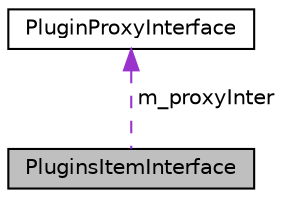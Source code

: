 digraph "PluginsItemInterface"
{
  edge [fontname="Helvetica",fontsize="10",labelfontname="Helvetica",labelfontsize="10"];
  node [fontname="Helvetica",fontsize="10",shape=record];
  Node16 [label="PluginsItemInterface",height=0.2,width=0.4,color="black", fillcolor="grey75", style="filled", fontcolor="black"];
  Node17 -> Node16 [dir="back",color="darkorchid3",fontsize="10",style="dashed",label=" m_proxyInter" ,fontname="Helvetica"];
  Node17 [label="PluginProxyInterface",height=0.2,width=0.4,color="black", fillcolor="white", style="filled",URL="$class_plugin_proxy_interface.html"];
}
